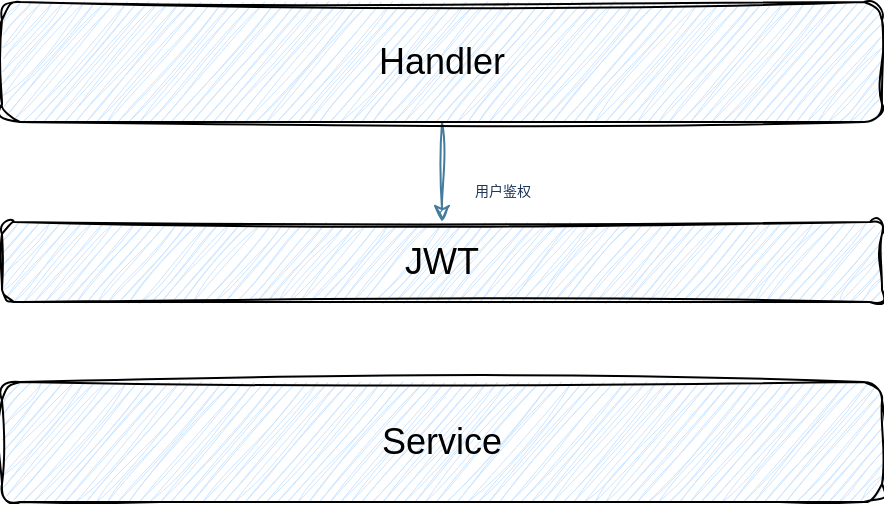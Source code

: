 <mxfile version="20.8.5" type="github">
  <diagram name="第 1 页" id="-vlab-wln1I7YojuGcyD">
    <mxGraphModel dx="911" dy="612" grid="1" gridSize="10" guides="1" tooltips="1" connect="1" arrows="1" fold="1" page="0" pageScale="1" pageWidth="827" pageHeight="1169" math="0" shadow="0">
      <root>
        <mxCell id="0" />
        <mxCell id="1" parent="0" />
        <mxCell id="_8QWbkuz8nYEIBeXIv_E-3" style="edgeStyle=orthogonalEdgeStyle;rounded=0;sketch=1;hachureGap=4;jiggle=2;curveFitting=1;orthogonalLoop=1;jettySize=auto;html=1;exitX=0.5;exitY=1;exitDx=0;exitDy=0;entryX=0.5;entryY=0;entryDx=0;entryDy=0;strokeColor=#457B9D;fontFamily=Architects Daughter;fontSource=https%3A%2F%2Ffonts.googleapis.com%2Fcss%3Ffamily%3DArchitects%2BDaughter;fontSize=16;fontColor=#1D3557;fillColor=#A8DADC;" edge="1" parent="1" source="7bCZedMBDCGuFrCVrtYH-1" target="_8QWbkuz8nYEIBeXIv_E-1">
          <mxGeometry relative="1" as="geometry" />
        </mxCell>
        <mxCell id="_8QWbkuz8nYEIBeXIv_E-4" value="&lt;font style=&quot;font-size: 7px;&quot;&gt;用户鉴权&lt;/font&gt;" style="edgeLabel;html=1;align=center;verticalAlign=middle;resizable=0;points=[];fontSize=20;fontFamily=Architects Daughter;fontColor=#1D3557;" vertex="1" connectable="0" parent="_8QWbkuz8nYEIBeXIv_E-3">
          <mxGeometry x="0.19" y="-2" relative="1" as="geometry">
            <mxPoint x="32" as="offset" />
          </mxGeometry>
        </mxCell>
        <mxCell id="7bCZedMBDCGuFrCVrtYH-1" value="&lt;font style=&quot;font-size: 18px;&quot;&gt;Handler&lt;/font&gt;" style="rounded=1;whiteSpace=wrap;html=1;shadow=0;labelBackgroundColor=none;sketch=1;curveFitting=1;jiggle=2;fillColor=#cce5ff;strokeColor=default;strokeWidth=1;" parent="1" vertex="1">
          <mxGeometry x="160" y="310" width="440" height="60" as="geometry" />
        </mxCell>
        <mxCell id="7bCZedMBDCGuFrCVrtYH-2" value="&lt;font style=&quot;font-size: 18px;&quot;&gt;Service&lt;/font&gt;" style="rounded=1;whiteSpace=wrap;html=1;shadow=0;labelBackgroundColor=none;sketch=1;curveFitting=1;jiggle=2;fillColor=#cce5ff;strokeColor=default;strokeWidth=1;" parent="1" vertex="1">
          <mxGeometry x="160" y="500" width="440" height="60" as="geometry" />
        </mxCell>
        <mxCell id="_8QWbkuz8nYEIBeXIv_E-1" value="&lt;font style=&quot;font-size: 18px;&quot;&gt;JWT&lt;/font&gt;" style="rounded=1;whiteSpace=wrap;html=1;shadow=0;labelBackgroundColor=none;sketch=1;curveFitting=1;jiggle=2;fillColor=#cce5ff;strokeColor=default;strokeWidth=1;" vertex="1" parent="1">
          <mxGeometry x="160" y="420" width="440" height="40" as="geometry" />
        </mxCell>
      </root>
    </mxGraphModel>
  </diagram>
</mxfile>
